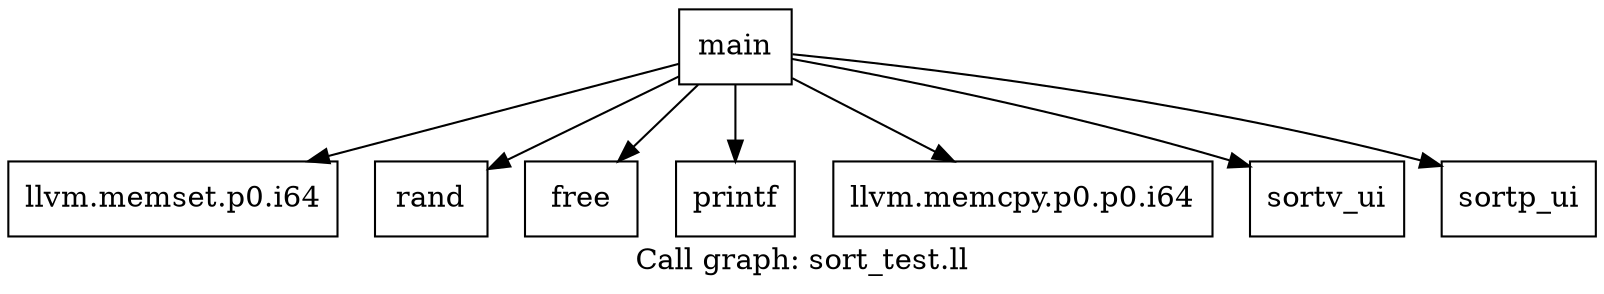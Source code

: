 digraph "Call graph: sort_test.ll" {
	label="Call graph: sort_test.ll";

	Node0x5609872b3350 [shape=record,label="{main}"];
	Node0x5609872b3350 -> Node0x5609872b4f80;
	Node0x5609872b3350 -> Node0x5609872ba1f0;
	Node0x5609872b3350 -> Node0x5609872bc9d0;
	Node0x5609872b3350 -> Node0x5609872ba6a0;
	Node0x5609872b3350 -> Node0x5609872bbab0;
	Node0x5609872b3350 -> Node0x5609872ba590;
	Node0x5609872b3350 -> Node0x5609872bb410;
	Node0x5609872b4f80 [shape=record,label="{llvm.memset.p0.i64}"];
	Node0x5609872ba1f0 [shape=record,label="{rand}"];
	Node0x5609872ba6a0 [shape=record,label="{printf}"];
	Node0x5609872ba590 [shape=record,label="{sortv_ui}"];
	Node0x5609872bb410 [shape=record,label="{sortp_ui}"];
	Node0x5609872bbab0 [shape=record,label="{llvm.memcpy.p0.p0.i64}"];
	Node0x5609872bc9d0 [shape=record,label="{free}"];
}

